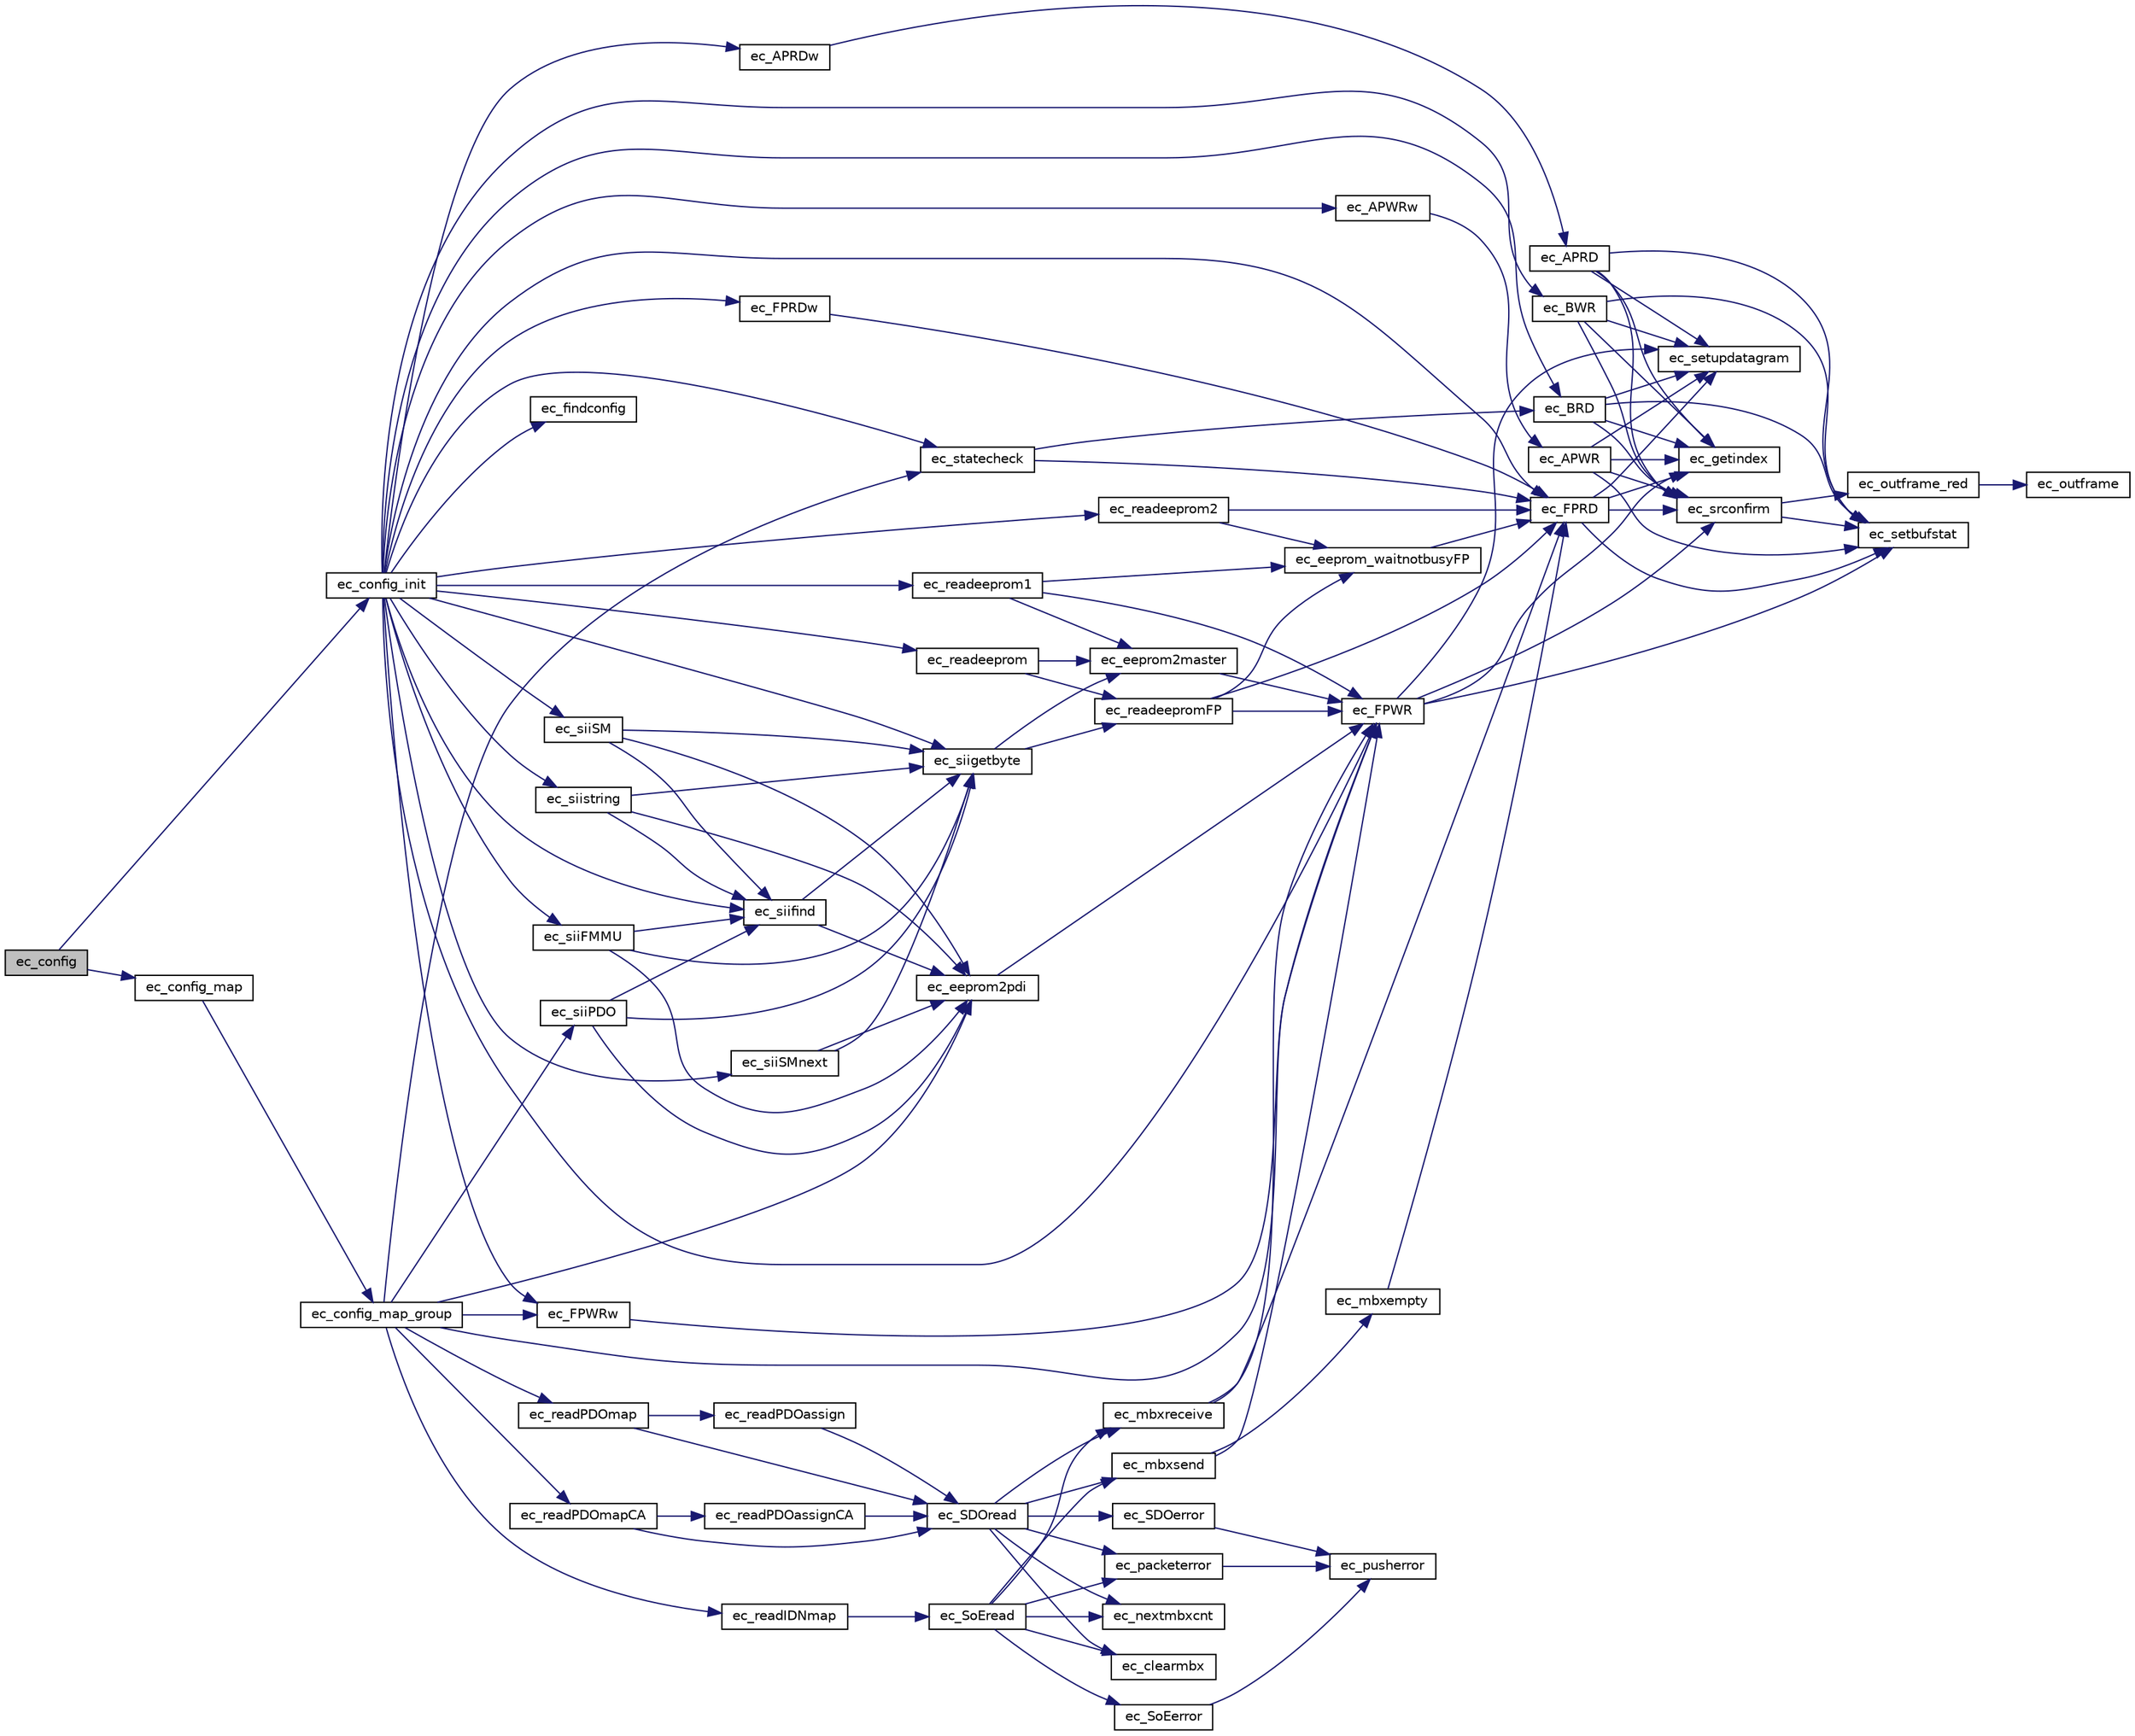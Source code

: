 digraph "ec_config"
{
 // INTERACTIVE_SVG=YES
  edge [fontname="Helvetica",fontsize="10",labelfontname="Helvetica",labelfontsize="10"];
  node [fontname="Helvetica",fontsize="10",shape=record];
  rankdir="LR";
  Node1 [label="ec_config",height=0.2,width=0.4,color="black", fillcolor="grey75", style="filled" fontcolor="black"];
  Node1 -> Node2 [color="midnightblue",fontsize="10",style="solid",fontname="Helvetica"];
  Node2 [label="ec_config_init",height=0.2,width=0.4,color="black", fillcolor="white", style="filled",URL="$ethercatconfig_8c.html#ae9128b2cb982fd03fae9105d746f8656"];
  Node2 -> Node3 [color="midnightblue",fontsize="10",style="solid",fontname="Helvetica"];
  Node3 [label="ec_APRDw",height=0.2,width=0.4,color="black", fillcolor="white", style="filled",URL="$ethercatbase_8c.html#ae04f6096929eed658625620ba507b219"];
  Node3 -> Node4 [color="midnightblue",fontsize="10",style="solid",fontname="Helvetica"];
  Node4 [label="ec_APRD",height=0.2,width=0.4,color="black", fillcolor="white", style="filled",URL="$ethercatbase_8c.html#a80f6087e11fc1a42832f7c7872122308"];
  Node4 -> Node5 [color="midnightblue",fontsize="10",style="solid",fontname="Helvetica"];
  Node5 [label="ec_getindex",height=0.2,width=0.4,color="black", fillcolor="white", style="filled",URL="$nicdrv_8c.html#ae3520c51670d8e4e3e360f26fd8acee4"];
  Node4 -> Node6 [color="midnightblue",fontsize="10",style="solid",fontname="Helvetica"];
  Node6 [label="ec_setbufstat",height=0.2,width=0.4,color="black", fillcolor="white", style="filled",URL="$nicdrv_8c.html#a121be26fdb9da9ef5b9f217fdcd2d50f"];
  Node4 -> Node7 [color="midnightblue",fontsize="10",style="solid",fontname="Helvetica"];
  Node7 [label="ec_setupdatagram",height=0.2,width=0.4,color="black", fillcolor="white", style="filled",URL="$ethercatbase_8c.html#a3b9a1e2b9fc1e15cf147a85d484db027"];
  Node4 -> Node8 [color="midnightblue",fontsize="10",style="solid",fontname="Helvetica"];
  Node8 [label="ec_srconfirm",height=0.2,width=0.4,color="black", fillcolor="white", style="filled",URL="$nicdrv_8c.html#ae49716ef495b23fc91261396fb2f49ec"];
  Node8 -> Node9 [color="midnightblue",fontsize="10",style="solid",fontname="Helvetica"];
  Node9 [label="ec_outframe_red",height=0.2,width=0.4,color="black", fillcolor="white", style="filled",URL="$nicdrv_8c.html#afb39cbe067b1afa202e8c487a33c4d66"];
  Node9 -> Node10 [color="midnightblue",fontsize="10",style="solid",fontname="Helvetica"];
  Node10 [label="ec_outframe",height=0.2,width=0.4,color="black", fillcolor="white", style="filled",URL="$nicdrv_8c.html#ace7534023c2df9a309fc51a5e7fd6d94"];
  Node8 -> Node6 [color="midnightblue",fontsize="10",style="solid",fontname="Helvetica"];
  Node2 -> Node11 [color="midnightblue",fontsize="10",style="solid",fontname="Helvetica"];
  Node11 [label="ec_APWRw",height=0.2,width=0.4,color="black", fillcolor="white", style="filled",URL="$ethercatbase_8c.html#aca3c5979b5549da9f4a6f441a74e132b"];
  Node11 -> Node12 [color="midnightblue",fontsize="10",style="solid",fontname="Helvetica"];
  Node12 [label="ec_APWR",height=0.2,width=0.4,color="black", fillcolor="white", style="filled",URL="$ethercatbase_8c.html#a02a1741d276571009e46fbe39e9f729f"];
  Node12 -> Node5 [color="midnightblue",fontsize="10",style="solid",fontname="Helvetica"];
  Node12 -> Node6 [color="midnightblue",fontsize="10",style="solid",fontname="Helvetica"];
  Node12 -> Node7 [color="midnightblue",fontsize="10",style="solid",fontname="Helvetica"];
  Node12 -> Node8 [color="midnightblue",fontsize="10",style="solid",fontname="Helvetica"];
  Node2 -> Node13 [color="midnightblue",fontsize="10",style="solid",fontname="Helvetica"];
  Node13 [label="ec_BRD",height=0.2,width=0.4,color="black", fillcolor="white", style="filled",URL="$ethercatbase_8c.html#a30d9ab75b270ba904509fb1af2b8dc17"];
  Node13 -> Node5 [color="midnightblue",fontsize="10",style="solid",fontname="Helvetica"];
  Node13 -> Node6 [color="midnightblue",fontsize="10",style="solid",fontname="Helvetica"];
  Node13 -> Node7 [color="midnightblue",fontsize="10",style="solid",fontname="Helvetica"];
  Node13 -> Node8 [color="midnightblue",fontsize="10",style="solid",fontname="Helvetica"];
  Node2 -> Node14 [color="midnightblue",fontsize="10",style="solid",fontname="Helvetica"];
  Node14 [label="ec_BWR",height=0.2,width=0.4,color="black", fillcolor="white", style="filled",URL="$ethercatbase_8c.html#a3ad29de613339c69a0b132114928b208"];
  Node14 -> Node5 [color="midnightblue",fontsize="10",style="solid",fontname="Helvetica"];
  Node14 -> Node6 [color="midnightblue",fontsize="10",style="solid",fontname="Helvetica"];
  Node14 -> Node7 [color="midnightblue",fontsize="10",style="solid",fontname="Helvetica"];
  Node14 -> Node8 [color="midnightblue",fontsize="10",style="solid",fontname="Helvetica"];
  Node2 -> Node15 [color="midnightblue",fontsize="10",style="solid",fontname="Helvetica"];
  Node15 [label="ec_findconfig",height=0.2,width=0.4,color="black", fillcolor="white", style="filled",URL="$ethercatconfig_8c.html#a8aa31990a858c7e049cfb4de24f28f3e"];
  Node2 -> Node16 [color="midnightblue",fontsize="10",style="solid",fontname="Helvetica"];
  Node16 [label="ec_FPRD",height=0.2,width=0.4,color="black", fillcolor="white", style="filled",URL="$ethercatbase_8c.html#aac2dc2b5a39ace0793473ab89bb56c7d"];
  Node16 -> Node5 [color="midnightblue",fontsize="10",style="solid",fontname="Helvetica"];
  Node16 -> Node6 [color="midnightblue",fontsize="10",style="solid",fontname="Helvetica"];
  Node16 -> Node7 [color="midnightblue",fontsize="10",style="solid",fontname="Helvetica"];
  Node16 -> Node8 [color="midnightblue",fontsize="10",style="solid",fontname="Helvetica"];
  Node2 -> Node17 [color="midnightblue",fontsize="10",style="solid",fontname="Helvetica"];
  Node17 [label="ec_FPRDw",height=0.2,width=0.4,color="black", fillcolor="white", style="filled",URL="$ethercatbase_8c.html#a1cebb240642f321d1f641e8a1ffe2fa4"];
  Node17 -> Node16 [color="midnightblue",fontsize="10",style="solid",fontname="Helvetica"];
  Node2 -> Node18 [color="midnightblue",fontsize="10",style="solid",fontname="Helvetica"];
  Node18 [label="ec_FPWR",height=0.2,width=0.4,color="black", fillcolor="white", style="filled",URL="$ethercatbase_8c.html#aa2fe58363a824f15838718ee31f11ffc"];
  Node18 -> Node5 [color="midnightblue",fontsize="10",style="solid",fontname="Helvetica"];
  Node18 -> Node6 [color="midnightblue",fontsize="10",style="solid",fontname="Helvetica"];
  Node18 -> Node7 [color="midnightblue",fontsize="10",style="solid",fontname="Helvetica"];
  Node18 -> Node8 [color="midnightblue",fontsize="10",style="solid",fontname="Helvetica"];
  Node2 -> Node19 [color="midnightblue",fontsize="10",style="solid",fontname="Helvetica"];
  Node19 [label="ec_FPWRw",height=0.2,width=0.4,color="black", fillcolor="white", style="filled",URL="$ethercatbase_8c.html#a2fc76bd01a00a0f6da9fb3927eabc24d"];
  Node19 -> Node18 [color="midnightblue",fontsize="10",style="solid",fontname="Helvetica"];
  Node2 -> Node20 [color="midnightblue",fontsize="10",style="solid",fontname="Helvetica"];
  Node20 [label="ec_readeeprom",height=0.2,width=0.4,color="black", fillcolor="white", style="filled",URL="$ethercatmain_8c.html#aacc964b3a092b666f8011717be911d35"];
  Node20 -> Node21 [color="midnightblue",fontsize="10",style="solid",fontname="Helvetica"];
  Node21 [label="ec_eeprom2master",height=0.2,width=0.4,color="black", fillcolor="white", style="filled",URL="$ethercatmain_8c.html#a027bd337ebfa1d39de8a7a1f5c5287de"];
  Node21 -> Node18 [color="midnightblue",fontsize="10",style="solid",fontname="Helvetica"];
  Node20 -> Node22 [color="midnightblue",fontsize="10",style="solid",fontname="Helvetica"];
  Node22 [label="ec_readeepromFP",height=0.2,width=0.4,color="black", fillcolor="white", style="filled",URL="$ethercatmain_8c.html#ace89c7536b04427ffb755e77a5525855"];
  Node22 -> Node23 [color="midnightblue",fontsize="10",style="solid",fontname="Helvetica"];
  Node23 [label="ec_eeprom_waitnotbusyFP",height=0.2,width=0.4,color="black", fillcolor="white", style="filled",URL="$ethercatmain_8c.html#a683af1ff758441cb62905cb041e428a1"];
  Node23 -> Node16 [color="midnightblue",fontsize="10",style="solid",fontname="Helvetica"];
  Node22 -> Node18 [color="midnightblue",fontsize="10",style="solid",fontname="Helvetica"];
  Node22 -> Node16 [color="midnightblue",fontsize="10",style="solid",fontname="Helvetica"];
  Node2 -> Node24 [color="midnightblue",fontsize="10",style="solid",fontname="Helvetica"];
  Node24 [label="ec_readeeprom1",height=0.2,width=0.4,color="black", fillcolor="white", style="filled",URL="$ethercatmain_8c.html#ad920436309547d99e23cb8fd7b56b1bc"];
  Node24 -> Node21 [color="midnightblue",fontsize="10",style="solid",fontname="Helvetica"];
  Node24 -> Node23 [color="midnightblue",fontsize="10",style="solid",fontname="Helvetica"];
  Node24 -> Node18 [color="midnightblue",fontsize="10",style="solid",fontname="Helvetica"];
  Node2 -> Node25 [color="midnightblue",fontsize="10",style="solid",fontname="Helvetica"];
  Node25 [label="ec_readeeprom2",height=0.2,width=0.4,color="black", fillcolor="white", style="filled",URL="$ethercatmain_8c.html#a31e35cc2f33ecf639db43c79850462ab"];
  Node25 -> Node23 [color="midnightblue",fontsize="10",style="solid",fontname="Helvetica"];
  Node25 -> Node16 [color="midnightblue",fontsize="10",style="solid",fontname="Helvetica"];
  Node2 -> Node26 [color="midnightblue",fontsize="10",style="solid",fontname="Helvetica"];
  Node26 [label="ec_siifind",height=0.2,width=0.4,color="black", fillcolor="white", style="filled",URL="$ethercatmain_8c.html#af44cb7b11dccd4ea221079ae0a8138e8"];
  Node26 -> Node27 [color="midnightblue",fontsize="10",style="solid",fontname="Helvetica"];
  Node27 [label="ec_siigetbyte",height=0.2,width=0.4,color="black", fillcolor="white", style="filled",URL="$ethercatmain_8c.html#a6c314f9524aa84af885f1e6426b71148"];
  Node27 -> Node21 [color="midnightblue",fontsize="10",style="solid",fontname="Helvetica"];
  Node27 -> Node22 [color="midnightblue",fontsize="10",style="solid",fontname="Helvetica"];
  Node26 -> Node28 [color="midnightblue",fontsize="10",style="solid",fontname="Helvetica"];
  Node28 [label="ec_eeprom2pdi",height=0.2,width=0.4,color="black", fillcolor="white", style="filled",URL="$ethercatmain_8c.html#ae149a6cd4a61c22efa4cf4185ffd83be"];
  Node28 -> Node18 [color="midnightblue",fontsize="10",style="solid",fontname="Helvetica"];
  Node2 -> Node29 [color="midnightblue",fontsize="10",style="solid",fontname="Helvetica"];
  Node29 [label="ec_siiFMMU",height=0.2,width=0.4,color="black", fillcolor="white", style="filled",URL="$ethercatmain_8c.html#ab382409c9f74891f82e87dcc7fad875e"];
  Node29 -> Node26 [color="midnightblue",fontsize="10",style="solid",fontname="Helvetica"];
  Node29 -> Node27 [color="midnightblue",fontsize="10",style="solid",fontname="Helvetica"];
  Node29 -> Node28 [color="midnightblue",fontsize="10",style="solid",fontname="Helvetica"];
  Node2 -> Node27 [color="midnightblue",fontsize="10",style="solid",fontname="Helvetica"];
  Node2 -> Node30 [color="midnightblue",fontsize="10",style="solid",fontname="Helvetica"];
  Node30 [label="ec_siiSM",height=0.2,width=0.4,color="black", fillcolor="white", style="filled",URL="$ethercatmain_8c.html#a54c0c0d13f6c7b38e98ab91f4db29514"];
  Node30 -> Node26 [color="midnightblue",fontsize="10",style="solid",fontname="Helvetica"];
  Node30 -> Node27 [color="midnightblue",fontsize="10",style="solid",fontname="Helvetica"];
  Node30 -> Node28 [color="midnightblue",fontsize="10",style="solid",fontname="Helvetica"];
  Node2 -> Node31 [color="midnightblue",fontsize="10",style="solid",fontname="Helvetica"];
  Node31 [label="ec_siiSMnext",height=0.2,width=0.4,color="black", fillcolor="white", style="filled",URL="$ethercatmain_8c.html#acfb749a5fbaaa6d560204757be2170f5"];
  Node31 -> Node27 [color="midnightblue",fontsize="10",style="solid",fontname="Helvetica"];
  Node31 -> Node28 [color="midnightblue",fontsize="10",style="solid",fontname="Helvetica"];
  Node2 -> Node32 [color="midnightblue",fontsize="10",style="solid",fontname="Helvetica"];
  Node32 [label="ec_siistring",height=0.2,width=0.4,color="black", fillcolor="white", style="filled",URL="$ethercatmain_8c.html#a4fe43f91402e635e7087b9f1e09d7703"];
  Node32 -> Node26 [color="midnightblue",fontsize="10",style="solid",fontname="Helvetica"];
  Node32 -> Node27 [color="midnightblue",fontsize="10",style="solid",fontname="Helvetica"];
  Node32 -> Node28 [color="midnightblue",fontsize="10",style="solid",fontname="Helvetica"];
  Node2 -> Node33 [color="midnightblue",fontsize="10",style="solid",fontname="Helvetica"];
  Node33 [label="ec_statecheck",height=0.2,width=0.4,color="black", fillcolor="white", style="filled",URL="$ethercatmain_8c.html#a8f77918c0a6a32be1079a11119171901"];
  Node33 -> Node13 [color="midnightblue",fontsize="10",style="solid",fontname="Helvetica"];
  Node33 -> Node16 [color="midnightblue",fontsize="10",style="solid",fontname="Helvetica"];
  Node1 -> Node34 [color="midnightblue",fontsize="10",style="solid",fontname="Helvetica"];
  Node34 [label="ec_config_map",height=0.2,width=0.4,color="black", fillcolor="white", style="filled",URL="$ethercatconfig_8c.html#aa740a2ba948117670c4f9741bc31cc38"];
  Node34 -> Node35 [color="midnightblue",fontsize="10",style="solid",fontname="Helvetica"];
  Node35 [label="ec_config_map_group",height=0.2,width=0.4,color="black", fillcolor="white", style="filled",URL="$ethercatconfig_8c.html#ae1120a5cace4aa56cf753977ccd37b8d"];
  Node35 -> Node28 [color="midnightblue",fontsize="10",style="solid",fontname="Helvetica"];
  Node35 -> Node18 [color="midnightblue",fontsize="10",style="solid",fontname="Helvetica"];
  Node35 -> Node19 [color="midnightblue",fontsize="10",style="solid",fontname="Helvetica"];
  Node35 -> Node36 [color="midnightblue",fontsize="10",style="solid",fontname="Helvetica"];
  Node36 [label="ec_readIDNmap",height=0.2,width=0.4,color="black", fillcolor="white", style="filled",URL="$ethercatsoe_8c.html#acb454e12b2034f0121a534de57b0e869"];
  Node36 -> Node37 [color="midnightblue",fontsize="10",style="solid",fontname="Helvetica"];
  Node37 [label="ec_SoEread",height=0.2,width=0.4,color="black", fillcolor="white", style="filled",URL="$ethercatsoe_8c.html#af8db8dac3118e949c495d4e50caccfac"];
  Node37 -> Node38 [color="midnightblue",fontsize="10",style="solid",fontname="Helvetica"];
  Node38 [label="ec_clearmbx",height=0.2,width=0.4,color="black", fillcolor="white", style="filled",URL="$ethercatmain_8c.html#a652d40885e8275a02ddcf94fbd077c99"];
  Node37 -> Node39 [color="midnightblue",fontsize="10",style="solid",fontname="Helvetica"];
  Node39 [label="ec_mbxreceive",height=0.2,width=0.4,color="black", fillcolor="white", style="filled",URL="$ethercatmain_8c.html#a7c1a13c5372ba1b38c9d04085c191e73"];
  Node39 -> Node16 [color="midnightblue",fontsize="10",style="solid",fontname="Helvetica"];
  Node39 -> Node18 [color="midnightblue",fontsize="10",style="solid",fontname="Helvetica"];
  Node37 -> Node40 [color="midnightblue",fontsize="10",style="solid",fontname="Helvetica"];
  Node40 [label="ec_nextmbxcnt",height=0.2,width=0.4,color="black", fillcolor="white", style="filled",URL="$ethercatmain_8c.html#a1e178403f6eb467358bdfcc9eb086691"];
  Node37 -> Node41 [color="midnightblue",fontsize="10",style="solid",fontname="Helvetica"];
  Node41 [label="ec_mbxsend",height=0.2,width=0.4,color="black", fillcolor="white", style="filled",URL="$ethercatmain_8c.html#a575bb6105662ad54fe55c47fc72075c4"];
  Node41 -> Node42 [color="midnightblue",fontsize="10",style="solid",fontname="Helvetica"];
  Node42 [label="ec_mbxempty",height=0.2,width=0.4,color="black", fillcolor="white", style="filled",URL="$ethercatmain_8c.html#a78a07c2b50526e0f99334f7d2782264f"];
  Node42 -> Node16 [color="midnightblue",fontsize="10",style="solid",fontname="Helvetica"];
  Node41 -> Node18 [color="midnightblue",fontsize="10",style="solid",fontname="Helvetica"];
  Node37 -> Node43 [color="midnightblue",fontsize="10",style="solid",fontname="Helvetica"];
  Node43 [label="ec_SoEerror",height=0.2,width=0.4,color="black", fillcolor="white", style="filled",URL="$ethercatsoe_8c.html#a4e7bc2ffc0f30d2427844f2609c14bee"];
  Node43 -> Node44 [color="midnightblue",fontsize="10",style="solid",fontname="Helvetica"];
  Node44 [label="ec_pusherror",height=0.2,width=0.4,color="black", fillcolor="white", style="filled",URL="$ethercatmain_8c.html#a91e361f3f3615c5ee22eb17def4d1532"];
  Node37 -> Node45 [color="midnightblue",fontsize="10",style="solid",fontname="Helvetica"];
  Node45 [label="ec_packeterror",height=0.2,width=0.4,color="black", fillcolor="white", style="filled",URL="$ethercatmain_8c.html#a430e1266d5c0c1bd4153b660e4fa5298"];
  Node45 -> Node44 [color="midnightblue",fontsize="10",style="solid",fontname="Helvetica"];
  Node35 -> Node46 [color="midnightblue",fontsize="10",style="solid",fontname="Helvetica"];
  Node46 [label="ec_readPDOmap",height=0.2,width=0.4,color="black", fillcolor="white", style="filled",URL="$ethercatcoe_8c.html#a15ab60b8e11aa61d67480faa19d0ab28"];
  Node46 -> Node47 [color="midnightblue",fontsize="10",style="solid",fontname="Helvetica"];
  Node47 [label="ec_readPDOassign",height=0.2,width=0.4,color="black", fillcolor="white", style="filled",URL="$ethercatcoe_8c.html#af69e8cb853f10018ef190159752cd7e2"];
  Node47 -> Node48 [color="midnightblue",fontsize="10",style="solid",fontname="Helvetica"];
  Node48 [label="ec_SDOread",height=0.2,width=0.4,color="black", fillcolor="white", style="filled",URL="$ethercatcoe_8c.html#a143f50dea5c6c2694d4050c0caeb5a8e"];
  Node48 -> Node38 [color="midnightblue",fontsize="10",style="solid",fontname="Helvetica"];
  Node48 -> Node39 [color="midnightblue",fontsize="10",style="solid",fontname="Helvetica"];
  Node48 -> Node41 [color="midnightblue",fontsize="10",style="solid",fontname="Helvetica"];
  Node48 -> Node40 [color="midnightblue",fontsize="10",style="solid",fontname="Helvetica"];
  Node48 -> Node45 [color="midnightblue",fontsize="10",style="solid",fontname="Helvetica"];
  Node48 -> Node49 [color="midnightblue",fontsize="10",style="solid",fontname="Helvetica"];
  Node49 [label="ec_SDOerror",height=0.2,width=0.4,color="black", fillcolor="white", style="filled",URL="$ethercatcoe_8c.html#a3aa77952c6d3ce040bb6ba8f4da3a74a"];
  Node49 -> Node44 [color="midnightblue",fontsize="10",style="solid",fontname="Helvetica"];
  Node46 -> Node48 [color="midnightblue",fontsize="10",style="solid",fontname="Helvetica"];
  Node35 -> Node50 [color="midnightblue",fontsize="10",style="solid",fontname="Helvetica"];
  Node50 [label="ec_readPDOmapCA",height=0.2,width=0.4,color="black", fillcolor="white", style="filled",URL="$ethercatcoe_8c.html#a8770ccad0cea1ea8f7dbbd5bfc58b83d"];
  Node50 -> Node51 [color="midnightblue",fontsize="10",style="solid",fontname="Helvetica"];
  Node51 [label="ec_readPDOassignCA",height=0.2,width=0.4,color="black", fillcolor="white", style="filled",URL="$ethercatcoe_8c.html#a28d3ddf83f70650527d9dce3fb290a35"];
  Node51 -> Node48 [color="midnightblue",fontsize="10",style="solid",fontname="Helvetica"];
  Node50 -> Node48 [color="midnightblue",fontsize="10",style="solid",fontname="Helvetica"];
  Node35 -> Node52 [color="midnightblue",fontsize="10",style="solid",fontname="Helvetica"];
  Node52 [label="ec_siiPDO",height=0.2,width=0.4,color="black", fillcolor="white", style="filled",URL="$ethercatmain_8c.html#aef972d9668958da9db3c350e159caddb"];
  Node52 -> Node26 [color="midnightblue",fontsize="10",style="solid",fontname="Helvetica"];
  Node52 -> Node27 [color="midnightblue",fontsize="10",style="solid",fontname="Helvetica"];
  Node52 -> Node28 [color="midnightblue",fontsize="10",style="solid",fontname="Helvetica"];
  Node35 -> Node33 [color="midnightblue",fontsize="10",style="solid",fontname="Helvetica"];
}
